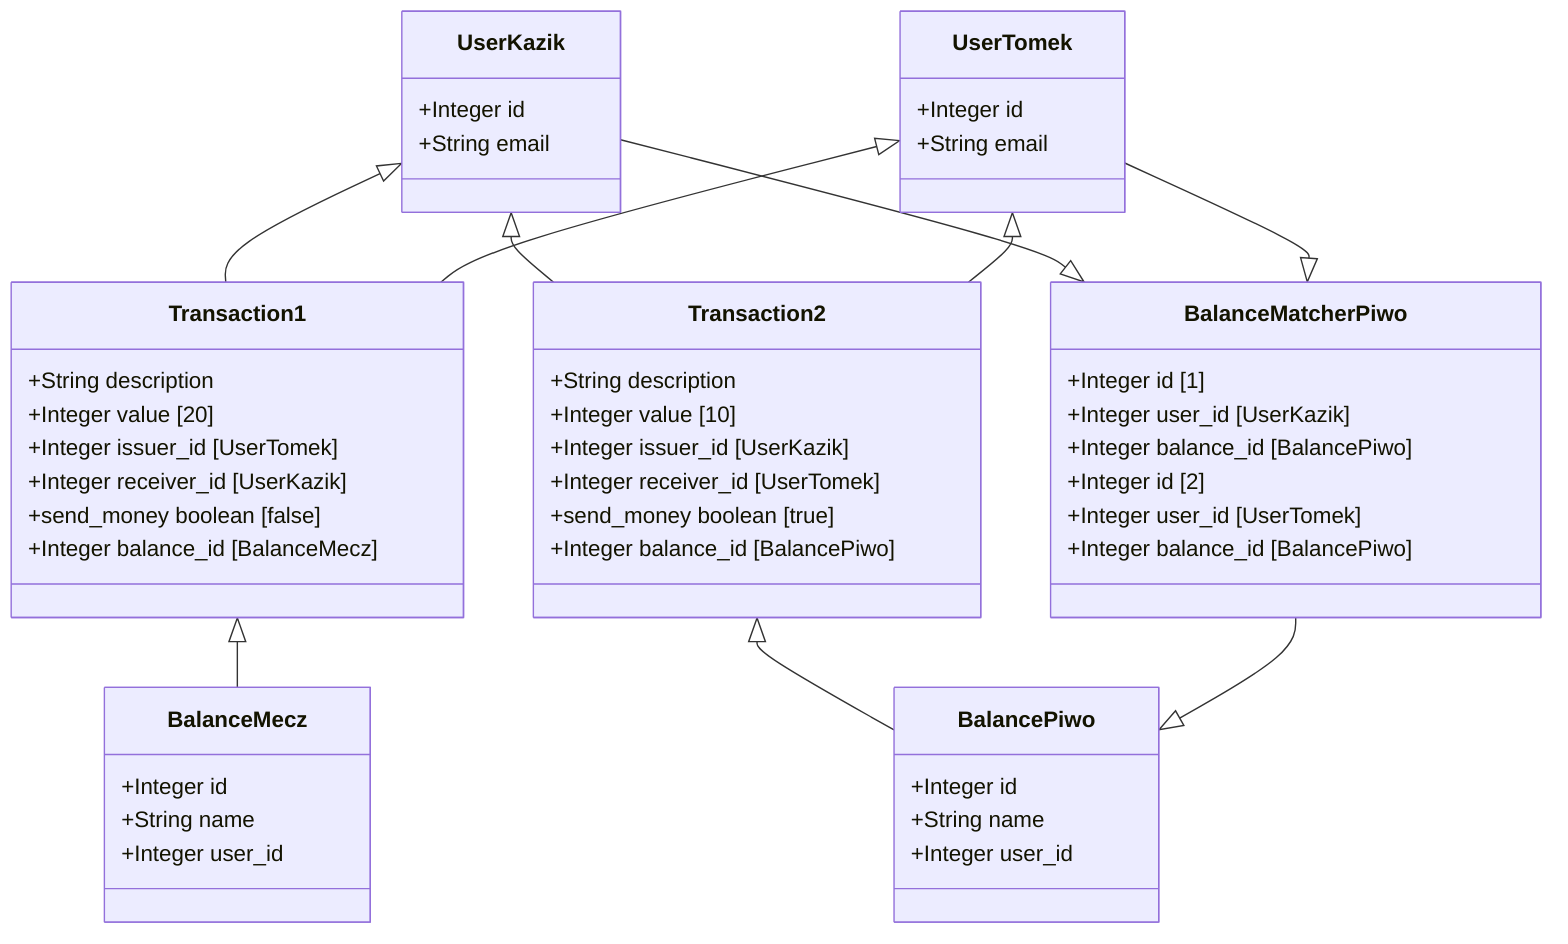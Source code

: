 classDiagram
  UserKazik <|-- Transaction1
  UserTomek <|-- Transaction1

  UserKazik <|-- Transaction2
  UserTomek <|-- Transaction2

  Transaction2 <|-- BalancePiwo
  Transaction1 <|-- BalanceMecz


  UserKazik --|> BalanceMatcherPiwo
  UserTomek --|> BalanceMatcherPiwo

  BalanceMatcherPiwo --|> BalancePiwo


  class UserKazik {
  +Integer id 
  +String email
  }

  class UserTomek {
  +Integer id 
  +String email
  }

  class BalancePiwo {
  +Integer id
  +String name
  +Integer user_id
  }

  class BalanceMecz {
  +Integer id
  +String name
  +Integer user_id
  }


  


  class BalanceMatcherPiwo {
    +Integer id [1]
    +Integer user_id [UserKazik]
    +Integer balance_id [BalancePiwo]

    +Integer id [2]
    +Integer user_id [UserTomek]
    +Integer balance_id [BalancePiwo]
  }

	class Transaction1{
		+String description
    +Integer value  [20]
    +Integer issuer_id [UserTomek]
    +Integer receiver_id [UserKazik]
    +send_money boolean [false]
    +Integer balance_id [BalanceMecz]
	}

  class Transaction2{
		+String description
    +Integer value [10]
    +Integer issuer_id [UserKazik]
    +Integer receiver_id [UserTomek]
    +send_money boolean [true]
    +Integer balance_id [BalancePiwo]
	}